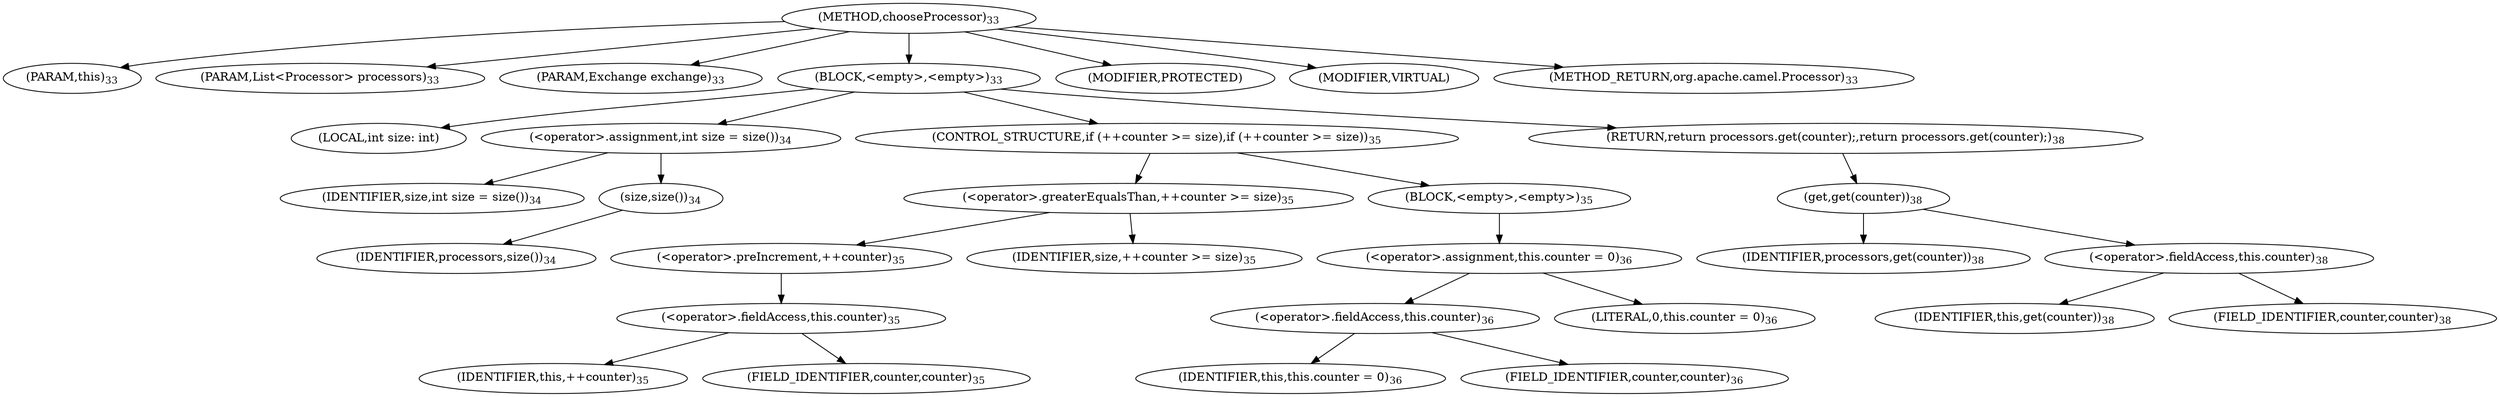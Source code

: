 digraph "chooseProcessor" {  
"9" [label = <(METHOD,chooseProcessor)<SUB>33</SUB>> ]
"10" [label = <(PARAM,this)<SUB>33</SUB>> ]
"11" [label = <(PARAM,List&lt;Processor&gt; processors)<SUB>33</SUB>> ]
"12" [label = <(PARAM,Exchange exchange)<SUB>33</SUB>> ]
"13" [label = <(BLOCK,&lt;empty&gt;,&lt;empty&gt;)<SUB>33</SUB>> ]
"14" [label = <(LOCAL,int size: int)> ]
"15" [label = <(&lt;operator&gt;.assignment,int size = size())<SUB>34</SUB>> ]
"16" [label = <(IDENTIFIER,size,int size = size())<SUB>34</SUB>> ]
"17" [label = <(size,size())<SUB>34</SUB>> ]
"18" [label = <(IDENTIFIER,processors,size())<SUB>34</SUB>> ]
"19" [label = <(CONTROL_STRUCTURE,if (++counter &gt;= size),if (++counter &gt;= size))<SUB>35</SUB>> ]
"20" [label = <(&lt;operator&gt;.greaterEqualsThan,++counter &gt;= size)<SUB>35</SUB>> ]
"21" [label = <(&lt;operator&gt;.preIncrement,++counter)<SUB>35</SUB>> ]
"22" [label = <(&lt;operator&gt;.fieldAccess,this.counter)<SUB>35</SUB>> ]
"23" [label = <(IDENTIFIER,this,++counter)<SUB>35</SUB>> ]
"24" [label = <(FIELD_IDENTIFIER,counter,counter)<SUB>35</SUB>> ]
"25" [label = <(IDENTIFIER,size,++counter &gt;= size)<SUB>35</SUB>> ]
"26" [label = <(BLOCK,&lt;empty&gt;,&lt;empty&gt;)<SUB>35</SUB>> ]
"27" [label = <(&lt;operator&gt;.assignment,this.counter = 0)<SUB>36</SUB>> ]
"28" [label = <(&lt;operator&gt;.fieldAccess,this.counter)<SUB>36</SUB>> ]
"29" [label = <(IDENTIFIER,this,this.counter = 0)<SUB>36</SUB>> ]
"30" [label = <(FIELD_IDENTIFIER,counter,counter)<SUB>36</SUB>> ]
"31" [label = <(LITERAL,0,this.counter = 0)<SUB>36</SUB>> ]
"32" [label = <(RETURN,return processors.get(counter);,return processors.get(counter);)<SUB>38</SUB>> ]
"33" [label = <(get,get(counter))<SUB>38</SUB>> ]
"34" [label = <(IDENTIFIER,processors,get(counter))<SUB>38</SUB>> ]
"35" [label = <(&lt;operator&gt;.fieldAccess,this.counter)<SUB>38</SUB>> ]
"36" [label = <(IDENTIFIER,this,get(counter))<SUB>38</SUB>> ]
"37" [label = <(FIELD_IDENTIFIER,counter,counter)<SUB>38</SUB>> ]
"38" [label = <(MODIFIER,PROTECTED)> ]
"39" [label = <(MODIFIER,VIRTUAL)> ]
"40" [label = <(METHOD_RETURN,org.apache.camel.Processor)<SUB>33</SUB>> ]
  "9" -> "10" 
  "9" -> "11" 
  "9" -> "12" 
  "9" -> "13" 
  "9" -> "38" 
  "9" -> "39" 
  "9" -> "40" 
  "13" -> "14" 
  "13" -> "15" 
  "13" -> "19" 
  "13" -> "32" 
  "15" -> "16" 
  "15" -> "17" 
  "17" -> "18" 
  "19" -> "20" 
  "19" -> "26" 
  "20" -> "21" 
  "20" -> "25" 
  "21" -> "22" 
  "22" -> "23" 
  "22" -> "24" 
  "26" -> "27" 
  "27" -> "28" 
  "27" -> "31" 
  "28" -> "29" 
  "28" -> "30" 
  "32" -> "33" 
  "33" -> "34" 
  "33" -> "35" 
  "35" -> "36" 
  "35" -> "37" 
}
